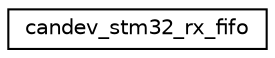 digraph "Graphical Class Hierarchy"
{
 // LATEX_PDF_SIZE
  edge [fontname="Helvetica",fontsize="10",labelfontname="Helvetica",labelfontsize="10"];
  node [fontname="Helvetica",fontsize="10",shape=record];
  rankdir="LR";
  Node0 [label="candev_stm32_rx_fifo",height=0.2,width=0.4,color="black", fillcolor="white", style="filled",URL="$structcandev__stm32__rx__fifo.html",tooltip="This structure holds anything related to the receive part."];
}
